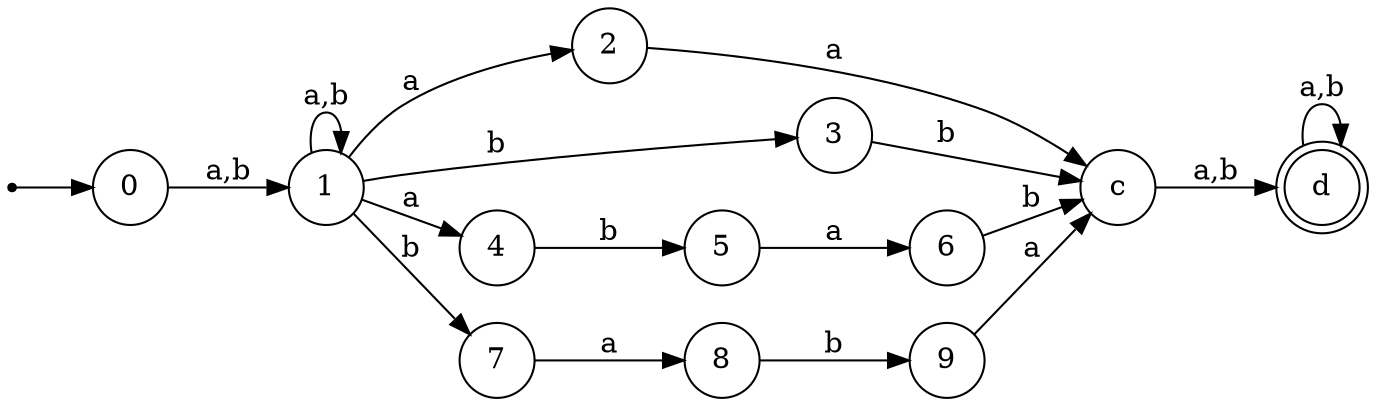 digraph{
    rankdir = LR;
    node [shape=point]
    start
    node [shape=doublecircle]
    d
    node [shape=circle]
    start -> 0
    0 -> 1 [label="a,b"]
    1 -> 1 [label="a,b"]
    1 -> 2 [label="a"]
    2 -> c [label="a"]
    1 -> 3 [label="b"]
    3 -> c [label="b"]
    1 -> 4 [label="a"]
    4 -> 5 [label="b"]
    5 -> 6 [label="a"]
    6 -> c [label="b"]
    1 -> 7 [label="b"]
    7 -> 8 [label="a"]
    8 -> 9 [label="b"]
    9 -> c [label="a"]
    c -> d [label="a,b"]
    d -> d [label="a,b"]
}